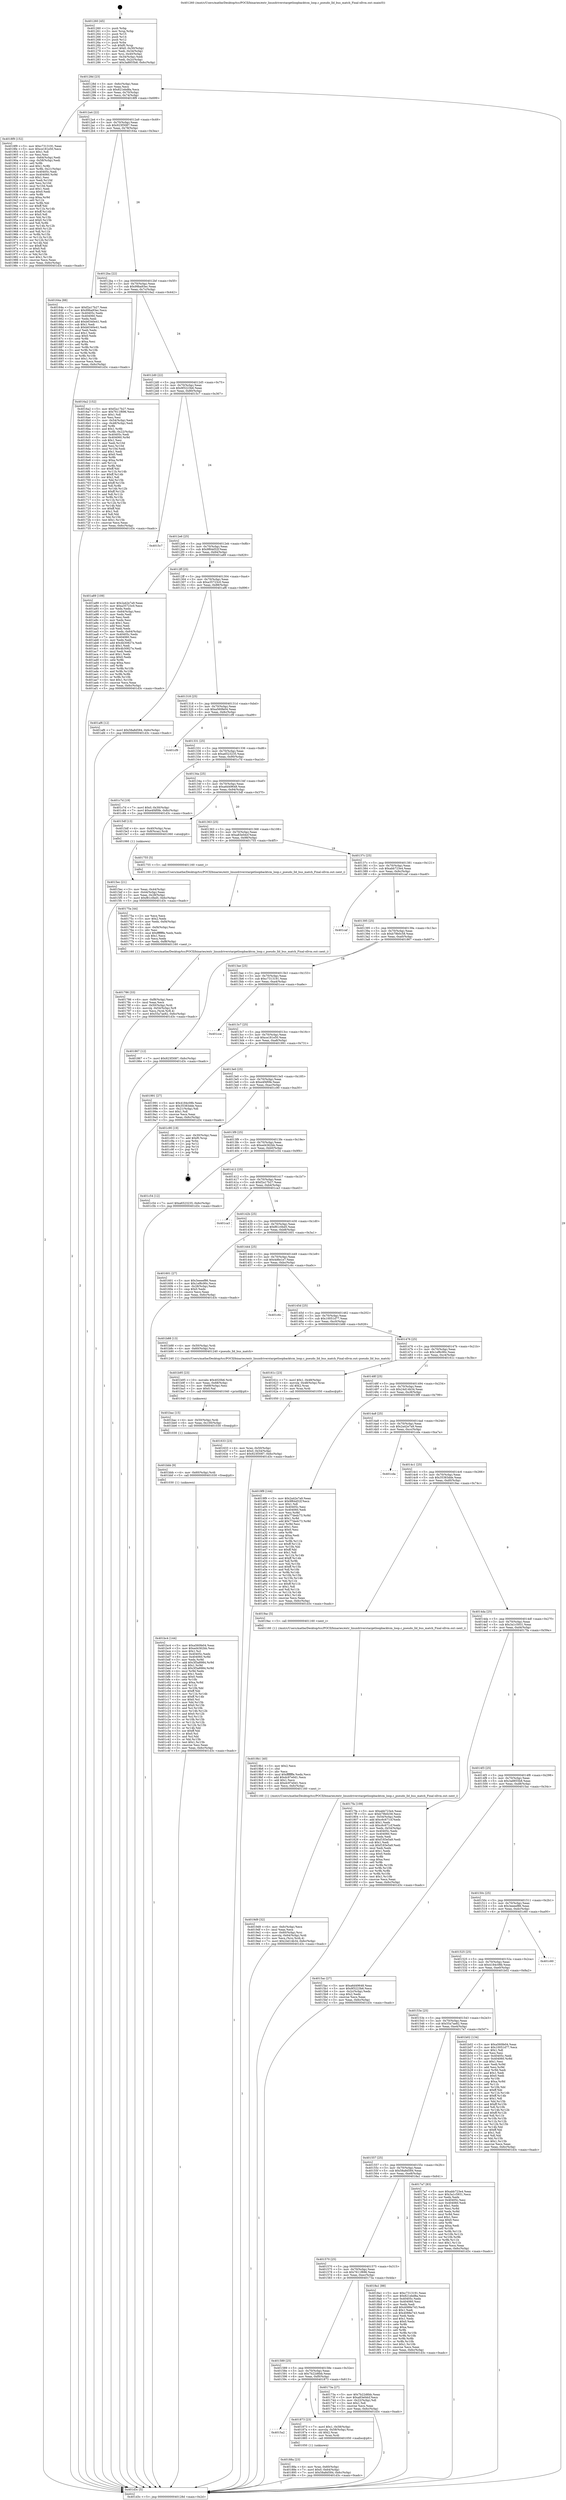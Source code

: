 digraph "0x401260" {
  label = "0x401260 (/mnt/c/Users/mathe/Desktop/tcc/POCII/binaries/extr_linuxdriverstargetloopbacktcm_loop.c_pseudo_lld_bus_match_Final-ollvm.out::main(0))"
  labelloc = "t"
  node[shape=record]

  Entry [label="",width=0.3,height=0.3,shape=circle,fillcolor=black,style=filled]
  "0x40128d" [label="{
     0x40128d [23]\l
     | [instrs]\l
     &nbsp;&nbsp;0x40128d \<+3\>: mov -0x6c(%rbp),%eax\l
     &nbsp;&nbsp;0x401290 \<+2\>: mov %eax,%ecx\l
     &nbsp;&nbsp;0x401292 \<+6\>: sub $0x821ebd8a,%ecx\l
     &nbsp;&nbsp;0x401298 \<+3\>: mov %eax,-0x70(%rbp)\l
     &nbsp;&nbsp;0x40129b \<+3\>: mov %ecx,-0x74(%rbp)\l
     &nbsp;&nbsp;0x40129e \<+6\>: je 00000000004018f9 \<main+0x699\>\l
  }"]
  "0x4018f9" [label="{
     0x4018f9 [152]\l
     | [instrs]\l
     &nbsp;&nbsp;0x4018f9 \<+5\>: mov $0xc7313191,%eax\l
     &nbsp;&nbsp;0x4018fe \<+5\>: mov $0xce181e50,%ecx\l
     &nbsp;&nbsp;0x401903 \<+2\>: mov $0x1,%dl\l
     &nbsp;&nbsp;0x401905 \<+2\>: xor %esi,%esi\l
     &nbsp;&nbsp;0x401907 \<+3\>: mov -0x64(%rbp),%edi\l
     &nbsp;&nbsp;0x40190a \<+3\>: cmp -0x58(%rbp),%edi\l
     &nbsp;&nbsp;0x40190d \<+4\>: setl %r8b\l
     &nbsp;&nbsp;0x401911 \<+4\>: and $0x1,%r8b\l
     &nbsp;&nbsp;0x401915 \<+4\>: mov %r8b,-0x21(%rbp)\l
     &nbsp;&nbsp;0x401919 \<+7\>: mov 0x40405c,%edi\l
     &nbsp;&nbsp;0x401920 \<+8\>: mov 0x404060,%r9d\l
     &nbsp;&nbsp;0x401928 \<+3\>: sub $0x1,%esi\l
     &nbsp;&nbsp;0x40192b \<+3\>: mov %edi,%r10d\l
     &nbsp;&nbsp;0x40192e \<+3\>: add %esi,%r10d\l
     &nbsp;&nbsp;0x401931 \<+4\>: imul %r10d,%edi\l
     &nbsp;&nbsp;0x401935 \<+3\>: and $0x1,%edi\l
     &nbsp;&nbsp;0x401938 \<+3\>: cmp $0x0,%edi\l
     &nbsp;&nbsp;0x40193b \<+4\>: sete %r8b\l
     &nbsp;&nbsp;0x40193f \<+4\>: cmp $0xa,%r9d\l
     &nbsp;&nbsp;0x401943 \<+4\>: setl %r11b\l
     &nbsp;&nbsp;0x401947 \<+3\>: mov %r8b,%bl\l
     &nbsp;&nbsp;0x40194a \<+3\>: xor $0xff,%bl\l
     &nbsp;&nbsp;0x40194d \<+3\>: mov %r11b,%r14b\l
     &nbsp;&nbsp;0x401950 \<+4\>: xor $0xff,%r14b\l
     &nbsp;&nbsp;0x401954 \<+3\>: xor $0x0,%dl\l
     &nbsp;&nbsp;0x401957 \<+3\>: mov %bl,%r15b\l
     &nbsp;&nbsp;0x40195a \<+4\>: and $0x0,%r15b\l
     &nbsp;&nbsp;0x40195e \<+3\>: and %dl,%r8b\l
     &nbsp;&nbsp;0x401961 \<+3\>: mov %r14b,%r12b\l
     &nbsp;&nbsp;0x401964 \<+4\>: and $0x0,%r12b\l
     &nbsp;&nbsp;0x401968 \<+3\>: and %dl,%r11b\l
     &nbsp;&nbsp;0x40196b \<+3\>: or %r8b,%r15b\l
     &nbsp;&nbsp;0x40196e \<+3\>: or %r11b,%r12b\l
     &nbsp;&nbsp;0x401971 \<+3\>: xor %r12b,%r15b\l
     &nbsp;&nbsp;0x401974 \<+3\>: or %r14b,%bl\l
     &nbsp;&nbsp;0x401977 \<+3\>: xor $0xff,%bl\l
     &nbsp;&nbsp;0x40197a \<+3\>: or $0x0,%dl\l
     &nbsp;&nbsp;0x40197d \<+2\>: and %dl,%bl\l
     &nbsp;&nbsp;0x40197f \<+3\>: or %bl,%r15b\l
     &nbsp;&nbsp;0x401982 \<+4\>: test $0x1,%r15b\l
     &nbsp;&nbsp;0x401986 \<+3\>: cmovne %ecx,%eax\l
     &nbsp;&nbsp;0x401989 \<+3\>: mov %eax,-0x6c(%rbp)\l
     &nbsp;&nbsp;0x40198c \<+5\>: jmp 0000000000401d3c \<main+0xadc\>\l
  }"]
  "0x4012a4" [label="{
     0x4012a4 [22]\l
     | [instrs]\l
     &nbsp;&nbsp;0x4012a4 \<+5\>: jmp 00000000004012a9 \<main+0x49\>\l
     &nbsp;&nbsp;0x4012a9 \<+3\>: mov -0x70(%rbp),%eax\l
     &nbsp;&nbsp;0x4012ac \<+5\>: sub $0x923f3087,%eax\l
     &nbsp;&nbsp;0x4012b1 \<+3\>: mov %eax,-0x78(%rbp)\l
     &nbsp;&nbsp;0x4012b4 \<+6\>: je 000000000040164a \<main+0x3ea\>\l
  }"]
  Exit [label="",width=0.3,height=0.3,shape=circle,fillcolor=black,style=filled,peripheries=2]
  "0x40164a" [label="{
     0x40164a [88]\l
     | [instrs]\l
     &nbsp;&nbsp;0x40164a \<+5\>: mov $0xf2a17b27,%eax\l
     &nbsp;&nbsp;0x40164f \<+5\>: mov $0x99ba93ec,%ecx\l
     &nbsp;&nbsp;0x401654 \<+7\>: mov 0x40405c,%edx\l
     &nbsp;&nbsp;0x40165b \<+7\>: mov 0x404060,%esi\l
     &nbsp;&nbsp;0x401662 \<+2\>: mov %edx,%edi\l
     &nbsp;&nbsp;0x401664 \<+6\>: add $0xb6340e41,%edi\l
     &nbsp;&nbsp;0x40166a \<+3\>: sub $0x1,%edi\l
     &nbsp;&nbsp;0x40166d \<+6\>: sub $0xb6340e41,%edi\l
     &nbsp;&nbsp;0x401673 \<+3\>: imul %edi,%edx\l
     &nbsp;&nbsp;0x401676 \<+3\>: and $0x1,%edx\l
     &nbsp;&nbsp;0x401679 \<+3\>: cmp $0x0,%edx\l
     &nbsp;&nbsp;0x40167c \<+4\>: sete %r8b\l
     &nbsp;&nbsp;0x401680 \<+3\>: cmp $0xa,%esi\l
     &nbsp;&nbsp;0x401683 \<+4\>: setl %r9b\l
     &nbsp;&nbsp;0x401687 \<+3\>: mov %r8b,%r10b\l
     &nbsp;&nbsp;0x40168a \<+3\>: and %r9b,%r10b\l
     &nbsp;&nbsp;0x40168d \<+3\>: xor %r9b,%r8b\l
     &nbsp;&nbsp;0x401690 \<+3\>: or %r8b,%r10b\l
     &nbsp;&nbsp;0x401693 \<+4\>: test $0x1,%r10b\l
     &nbsp;&nbsp;0x401697 \<+3\>: cmovne %ecx,%eax\l
     &nbsp;&nbsp;0x40169a \<+3\>: mov %eax,-0x6c(%rbp)\l
     &nbsp;&nbsp;0x40169d \<+5\>: jmp 0000000000401d3c \<main+0xadc\>\l
  }"]
  "0x4012ba" [label="{
     0x4012ba [22]\l
     | [instrs]\l
     &nbsp;&nbsp;0x4012ba \<+5\>: jmp 00000000004012bf \<main+0x5f\>\l
     &nbsp;&nbsp;0x4012bf \<+3\>: mov -0x70(%rbp),%eax\l
     &nbsp;&nbsp;0x4012c2 \<+5\>: sub $0x99ba93ec,%eax\l
     &nbsp;&nbsp;0x4012c7 \<+3\>: mov %eax,-0x7c(%rbp)\l
     &nbsp;&nbsp;0x4012ca \<+6\>: je 00000000004016a2 \<main+0x442\>\l
  }"]
  "0x401bc4" [label="{
     0x401bc4 [144]\l
     | [instrs]\l
     &nbsp;&nbsp;0x401bc4 \<+5\>: mov $0xa560fe04,%eax\l
     &nbsp;&nbsp;0x401bc9 \<+5\>: mov $0xed4362bb,%esi\l
     &nbsp;&nbsp;0x401bce \<+2\>: mov $0x1,%cl\l
     &nbsp;&nbsp;0x401bd0 \<+7\>: mov 0x40405c,%edx\l
     &nbsp;&nbsp;0x401bd7 \<+8\>: mov 0x404060,%r8d\l
     &nbsp;&nbsp;0x401bdf \<+3\>: mov %edx,%r9d\l
     &nbsp;&nbsp;0x401be2 \<+7\>: add $0x3f3a8984,%r9d\l
     &nbsp;&nbsp;0x401be9 \<+4\>: sub $0x1,%r9d\l
     &nbsp;&nbsp;0x401bed \<+7\>: sub $0x3f3a8984,%r9d\l
     &nbsp;&nbsp;0x401bf4 \<+4\>: imul %r9d,%edx\l
     &nbsp;&nbsp;0x401bf8 \<+3\>: and $0x1,%edx\l
     &nbsp;&nbsp;0x401bfb \<+3\>: cmp $0x0,%edx\l
     &nbsp;&nbsp;0x401bfe \<+4\>: sete %r10b\l
     &nbsp;&nbsp;0x401c02 \<+4\>: cmp $0xa,%r8d\l
     &nbsp;&nbsp;0x401c06 \<+4\>: setl %r11b\l
     &nbsp;&nbsp;0x401c0a \<+3\>: mov %r10b,%bl\l
     &nbsp;&nbsp;0x401c0d \<+3\>: xor $0xff,%bl\l
     &nbsp;&nbsp;0x401c10 \<+3\>: mov %r11b,%r14b\l
     &nbsp;&nbsp;0x401c13 \<+4\>: xor $0xff,%r14b\l
     &nbsp;&nbsp;0x401c17 \<+3\>: xor $0x0,%cl\l
     &nbsp;&nbsp;0x401c1a \<+3\>: mov %bl,%r15b\l
     &nbsp;&nbsp;0x401c1d \<+4\>: and $0x0,%r15b\l
     &nbsp;&nbsp;0x401c21 \<+3\>: and %cl,%r10b\l
     &nbsp;&nbsp;0x401c24 \<+3\>: mov %r14b,%r12b\l
     &nbsp;&nbsp;0x401c27 \<+4\>: and $0x0,%r12b\l
     &nbsp;&nbsp;0x401c2b \<+3\>: and %cl,%r11b\l
     &nbsp;&nbsp;0x401c2e \<+3\>: or %r10b,%r15b\l
     &nbsp;&nbsp;0x401c31 \<+3\>: or %r11b,%r12b\l
     &nbsp;&nbsp;0x401c34 \<+3\>: xor %r12b,%r15b\l
     &nbsp;&nbsp;0x401c37 \<+3\>: or %r14b,%bl\l
     &nbsp;&nbsp;0x401c3a \<+3\>: xor $0xff,%bl\l
     &nbsp;&nbsp;0x401c3d \<+3\>: or $0x0,%cl\l
     &nbsp;&nbsp;0x401c40 \<+2\>: and %cl,%bl\l
     &nbsp;&nbsp;0x401c42 \<+3\>: or %bl,%r15b\l
     &nbsp;&nbsp;0x401c45 \<+4\>: test $0x1,%r15b\l
     &nbsp;&nbsp;0x401c49 \<+3\>: cmovne %esi,%eax\l
     &nbsp;&nbsp;0x401c4c \<+3\>: mov %eax,-0x6c(%rbp)\l
     &nbsp;&nbsp;0x401c4f \<+5\>: jmp 0000000000401d3c \<main+0xadc\>\l
  }"]
  "0x4016a2" [label="{
     0x4016a2 [152]\l
     | [instrs]\l
     &nbsp;&nbsp;0x4016a2 \<+5\>: mov $0xf2a17b27,%eax\l
     &nbsp;&nbsp;0x4016a7 \<+5\>: mov $0x7611f696,%ecx\l
     &nbsp;&nbsp;0x4016ac \<+2\>: mov $0x1,%dl\l
     &nbsp;&nbsp;0x4016ae \<+2\>: xor %esi,%esi\l
     &nbsp;&nbsp;0x4016b0 \<+3\>: mov -0x54(%rbp),%edi\l
     &nbsp;&nbsp;0x4016b3 \<+3\>: cmp -0x48(%rbp),%edi\l
     &nbsp;&nbsp;0x4016b6 \<+4\>: setl %r8b\l
     &nbsp;&nbsp;0x4016ba \<+4\>: and $0x1,%r8b\l
     &nbsp;&nbsp;0x4016be \<+4\>: mov %r8b,-0x22(%rbp)\l
     &nbsp;&nbsp;0x4016c2 \<+7\>: mov 0x40405c,%edi\l
     &nbsp;&nbsp;0x4016c9 \<+8\>: mov 0x404060,%r9d\l
     &nbsp;&nbsp;0x4016d1 \<+3\>: sub $0x1,%esi\l
     &nbsp;&nbsp;0x4016d4 \<+3\>: mov %edi,%r10d\l
     &nbsp;&nbsp;0x4016d7 \<+3\>: add %esi,%r10d\l
     &nbsp;&nbsp;0x4016da \<+4\>: imul %r10d,%edi\l
     &nbsp;&nbsp;0x4016de \<+3\>: and $0x1,%edi\l
     &nbsp;&nbsp;0x4016e1 \<+3\>: cmp $0x0,%edi\l
     &nbsp;&nbsp;0x4016e4 \<+4\>: sete %r8b\l
     &nbsp;&nbsp;0x4016e8 \<+4\>: cmp $0xa,%r9d\l
     &nbsp;&nbsp;0x4016ec \<+4\>: setl %r11b\l
     &nbsp;&nbsp;0x4016f0 \<+3\>: mov %r8b,%bl\l
     &nbsp;&nbsp;0x4016f3 \<+3\>: xor $0xff,%bl\l
     &nbsp;&nbsp;0x4016f6 \<+3\>: mov %r11b,%r14b\l
     &nbsp;&nbsp;0x4016f9 \<+4\>: xor $0xff,%r14b\l
     &nbsp;&nbsp;0x4016fd \<+3\>: xor $0x1,%dl\l
     &nbsp;&nbsp;0x401700 \<+3\>: mov %bl,%r15b\l
     &nbsp;&nbsp;0x401703 \<+4\>: and $0xff,%r15b\l
     &nbsp;&nbsp;0x401707 \<+3\>: and %dl,%r8b\l
     &nbsp;&nbsp;0x40170a \<+3\>: mov %r14b,%r12b\l
     &nbsp;&nbsp;0x40170d \<+4\>: and $0xff,%r12b\l
     &nbsp;&nbsp;0x401711 \<+3\>: and %dl,%r11b\l
     &nbsp;&nbsp;0x401714 \<+3\>: or %r8b,%r15b\l
     &nbsp;&nbsp;0x401717 \<+3\>: or %r11b,%r12b\l
     &nbsp;&nbsp;0x40171a \<+3\>: xor %r12b,%r15b\l
     &nbsp;&nbsp;0x40171d \<+3\>: or %r14b,%bl\l
     &nbsp;&nbsp;0x401720 \<+3\>: xor $0xff,%bl\l
     &nbsp;&nbsp;0x401723 \<+3\>: or $0x1,%dl\l
     &nbsp;&nbsp;0x401726 \<+2\>: and %dl,%bl\l
     &nbsp;&nbsp;0x401728 \<+3\>: or %bl,%r15b\l
     &nbsp;&nbsp;0x40172b \<+4\>: test $0x1,%r15b\l
     &nbsp;&nbsp;0x40172f \<+3\>: cmovne %ecx,%eax\l
     &nbsp;&nbsp;0x401732 \<+3\>: mov %eax,-0x6c(%rbp)\l
     &nbsp;&nbsp;0x401735 \<+5\>: jmp 0000000000401d3c \<main+0xadc\>\l
  }"]
  "0x4012d0" [label="{
     0x4012d0 [22]\l
     | [instrs]\l
     &nbsp;&nbsp;0x4012d0 \<+5\>: jmp 00000000004012d5 \<main+0x75\>\l
     &nbsp;&nbsp;0x4012d5 \<+3\>: mov -0x70(%rbp),%eax\l
     &nbsp;&nbsp;0x4012d8 \<+5\>: sub $0x9f3223b6,%eax\l
     &nbsp;&nbsp;0x4012dd \<+3\>: mov %eax,-0x80(%rbp)\l
     &nbsp;&nbsp;0x4012e0 \<+6\>: je 00000000004015c7 \<main+0x367\>\l
  }"]
  "0x401bbb" [label="{
     0x401bbb [9]\l
     | [instrs]\l
     &nbsp;&nbsp;0x401bbb \<+4\>: mov -0x60(%rbp),%rdi\l
     &nbsp;&nbsp;0x401bbf \<+5\>: call 0000000000401030 \<free@plt\>\l
     | [calls]\l
     &nbsp;&nbsp;0x401030 \{1\} (unknown)\l
  }"]
  "0x4015c7" [label="{
     0x4015c7\l
  }", style=dashed]
  "0x4012e6" [label="{
     0x4012e6 [25]\l
     | [instrs]\l
     &nbsp;&nbsp;0x4012e6 \<+5\>: jmp 00000000004012eb \<main+0x8b\>\l
     &nbsp;&nbsp;0x4012eb \<+3\>: mov -0x70(%rbp),%eax\l
     &nbsp;&nbsp;0x4012ee \<+5\>: sub $0x9f64d52f,%eax\l
     &nbsp;&nbsp;0x4012f3 \<+6\>: mov %eax,-0x84(%rbp)\l
     &nbsp;&nbsp;0x4012f9 \<+6\>: je 0000000000401a89 \<main+0x829\>\l
  }"]
  "0x401bac" [label="{
     0x401bac [15]\l
     | [instrs]\l
     &nbsp;&nbsp;0x401bac \<+4\>: mov -0x50(%rbp),%rdi\l
     &nbsp;&nbsp;0x401bb0 \<+6\>: mov %eax,-0x100(%rbp)\l
     &nbsp;&nbsp;0x401bb6 \<+5\>: call 0000000000401030 \<free@plt\>\l
     | [calls]\l
     &nbsp;&nbsp;0x401030 \{1\} (unknown)\l
  }"]
  "0x401a89" [label="{
     0x401a89 [109]\l
     | [instrs]\l
     &nbsp;&nbsp;0x401a89 \<+5\>: mov $0x2a42e7a9,%eax\l
     &nbsp;&nbsp;0x401a8e \<+5\>: mov $0xa35723c0,%ecx\l
     &nbsp;&nbsp;0x401a93 \<+2\>: xor %edx,%edx\l
     &nbsp;&nbsp;0x401a95 \<+3\>: mov -0x64(%rbp),%esi\l
     &nbsp;&nbsp;0x401a98 \<+2\>: mov %edx,%edi\l
     &nbsp;&nbsp;0x401a9a \<+2\>: sub %esi,%edi\l
     &nbsp;&nbsp;0x401a9c \<+2\>: mov %edx,%esi\l
     &nbsp;&nbsp;0x401a9e \<+3\>: sub $0x1,%esi\l
     &nbsp;&nbsp;0x401aa1 \<+2\>: add %esi,%edi\l
     &nbsp;&nbsp;0x401aa3 \<+2\>: sub %edi,%edx\l
     &nbsp;&nbsp;0x401aa5 \<+3\>: mov %edx,-0x64(%rbp)\l
     &nbsp;&nbsp;0x401aa8 \<+7\>: mov 0x40405c,%edx\l
     &nbsp;&nbsp;0x401aaf \<+7\>: mov 0x404060,%esi\l
     &nbsp;&nbsp;0x401ab6 \<+2\>: mov %edx,%edi\l
     &nbsp;&nbsp;0x401ab8 \<+6\>: add $0x4b30827e,%edi\l
     &nbsp;&nbsp;0x401abe \<+3\>: sub $0x1,%edi\l
     &nbsp;&nbsp;0x401ac1 \<+6\>: sub $0x4b30827e,%edi\l
     &nbsp;&nbsp;0x401ac7 \<+3\>: imul %edi,%edx\l
     &nbsp;&nbsp;0x401aca \<+3\>: and $0x1,%edx\l
     &nbsp;&nbsp;0x401acd \<+3\>: cmp $0x0,%edx\l
     &nbsp;&nbsp;0x401ad0 \<+4\>: sete %r8b\l
     &nbsp;&nbsp;0x401ad4 \<+3\>: cmp $0xa,%esi\l
     &nbsp;&nbsp;0x401ad7 \<+4\>: setl %r9b\l
     &nbsp;&nbsp;0x401adb \<+3\>: mov %r8b,%r10b\l
     &nbsp;&nbsp;0x401ade \<+3\>: and %r9b,%r10b\l
     &nbsp;&nbsp;0x401ae1 \<+3\>: xor %r9b,%r8b\l
     &nbsp;&nbsp;0x401ae4 \<+3\>: or %r8b,%r10b\l
     &nbsp;&nbsp;0x401ae7 \<+4\>: test $0x1,%r10b\l
     &nbsp;&nbsp;0x401aeb \<+3\>: cmovne %ecx,%eax\l
     &nbsp;&nbsp;0x401aee \<+3\>: mov %eax,-0x6c(%rbp)\l
     &nbsp;&nbsp;0x401af1 \<+5\>: jmp 0000000000401d3c \<main+0xadc\>\l
  }"]
  "0x4012ff" [label="{
     0x4012ff [25]\l
     | [instrs]\l
     &nbsp;&nbsp;0x4012ff \<+5\>: jmp 0000000000401304 \<main+0xa4\>\l
     &nbsp;&nbsp;0x401304 \<+3\>: mov -0x70(%rbp),%eax\l
     &nbsp;&nbsp;0x401307 \<+5\>: sub $0xa35723c0,%eax\l
     &nbsp;&nbsp;0x40130c \<+6\>: mov %eax,-0x88(%rbp)\l
     &nbsp;&nbsp;0x401312 \<+6\>: je 0000000000401af6 \<main+0x896\>\l
  }"]
  "0x401b95" [label="{
     0x401b95 [23]\l
     | [instrs]\l
     &nbsp;&nbsp;0x401b95 \<+10\>: movabs $0x4020b6,%rdi\l
     &nbsp;&nbsp;0x401b9f \<+3\>: mov %eax,-0x68(%rbp)\l
     &nbsp;&nbsp;0x401ba2 \<+3\>: mov -0x68(%rbp),%esi\l
     &nbsp;&nbsp;0x401ba5 \<+2\>: mov $0x0,%al\l
     &nbsp;&nbsp;0x401ba7 \<+5\>: call 0000000000401040 \<printf@plt\>\l
     | [calls]\l
     &nbsp;&nbsp;0x401040 \{1\} (unknown)\l
  }"]
  "0x401af6" [label="{
     0x401af6 [12]\l
     | [instrs]\l
     &nbsp;&nbsp;0x401af6 \<+7\>: movl $0x58a8d584,-0x6c(%rbp)\l
     &nbsp;&nbsp;0x401afd \<+5\>: jmp 0000000000401d3c \<main+0xadc\>\l
  }"]
  "0x401318" [label="{
     0x401318 [25]\l
     | [instrs]\l
     &nbsp;&nbsp;0x401318 \<+5\>: jmp 000000000040131d \<main+0xbd\>\l
     &nbsp;&nbsp;0x40131d \<+3\>: mov -0x70(%rbp),%eax\l
     &nbsp;&nbsp;0x401320 \<+5\>: sub $0xa560fe04,%eax\l
     &nbsp;&nbsp;0x401325 \<+6\>: mov %eax,-0x8c(%rbp)\l
     &nbsp;&nbsp;0x40132b \<+6\>: je 0000000000401cf9 \<main+0xa99\>\l
  }"]
  "0x4019d9" [label="{
     0x4019d9 [32]\l
     | [instrs]\l
     &nbsp;&nbsp;0x4019d9 \<+6\>: mov -0xfc(%rbp),%ecx\l
     &nbsp;&nbsp;0x4019df \<+3\>: imul %eax,%ecx\l
     &nbsp;&nbsp;0x4019e2 \<+4\>: mov -0x60(%rbp),%rsi\l
     &nbsp;&nbsp;0x4019e6 \<+4\>: movslq -0x64(%rbp),%rdi\l
     &nbsp;&nbsp;0x4019ea \<+3\>: mov %ecx,(%rsi,%rdi,4)\l
     &nbsp;&nbsp;0x4019ed \<+7\>: movl $0x24d14b34,-0x6c(%rbp)\l
     &nbsp;&nbsp;0x4019f4 \<+5\>: jmp 0000000000401d3c \<main+0xadc\>\l
  }"]
  "0x401cf9" [label="{
     0x401cf9\l
  }", style=dashed]
  "0x401331" [label="{
     0x401331 [25]\l
     | [instrs]\l
     &nbsp;&nbsp;0x401331 \<+5\>: jmp 0000000000401336 \<main+0xd6\>\l
     &nbsp;&nbsp;0x401336 \<+3\>: mov -0x70(%rbp),%eax\l
     &nbsp;&nbsp;0x401339 \<+5\>: sub $0xa6523235,%eax\l
     &nbsp;&nbsp;0x40133e \<+6\>: mov %eax,-0x90(%rbp)\l
     &nbsp;&nbsp;0x401344 \<+6\>: je 0000000000401c7d \<main+0xa1d\>\l
  }"]
  "0x4019b1" [label="{
     0x4019b1 [40]\l
     | [instrs]\l
     &nbsp;&nbsp;0x4019b1 \<+5\>: mov $0x2,%ecx\l
     &nbsp;&nbsp;0x4019b6 \<+1\>: cltd\l
     &nbsp;&nbsp;0x4019b7 \<+2\>: idiv %ecx\l
     &nbsp;&nbsp;0x4019b9 \<+6\>: imul $0xfffffffe,%edx,%ecx\l
     &nbsp;&nbsp;0x4019bf \<+6\>: add $0xdc97e0d1,%ecx\l
     &nbsp;&nbsp;0x4019c5 \<+3\>: add $0x1,%ecx\l
     &nbsp;&nbsp;0x4019c8 \<+6\>: sub $0xdc97e0d1,%ecx\l
     &nbsp;&nbsp;0x4019ce \<+6\>: mov %ecx,-0xfc(%rbp)\l
     &nbsp;&nbsp;0x4019d4 \<+5\>: call 0000000000401160 \<next_i\>\l
     | [calls]\l
     &nbsp;&nbsp;0x401160 \{1\} (/mnt/c/Users/mathe/Desktop/tcc/POCII/binaries/extr_linuxdriverstargetloopbacktcm_loop.c_pseudo_lld_bus_match_Final-ollvm.out::next_i)\l
  }"]
  "0x401c7d" [label="{
     0x401c7d [19]\l
     | [instrs]\l
     &nbsp;&nbsp;0x401c7d \<+7\>: movl $0x0,-0x30(%rbp)\l
     &nbsp;&nbsp;0x401c84 \<+7\>: movl $0xe4f4f0fe,-0x6c(%rbp)\l
     &nbsp;&nbsp;0x401c8b \<+5\>: jmp 0000000000401d3c \<main+0xadc\>\l
  }"]
  "0x40134a" [label="{
     0x40134a [25]\l
     | [instrs]\l
     &nbsp;&nbsp;0x40134a \<+5\>: jmp 000000000040134f \<main+0xef\>\l
     &nbsp;&nbsp;0x40134f \<+3\>: mov -0x70(%rbp),%eax\l
     &nbsp;&nbsp;0x401352 \<+5\>: sub $0xa6d49648,%eax\l
     &nbsp;&nbsp;0x401357 \<+6\>: mov %eax,-0x94(%rbp)\l
     &nbsp;&nbsp;0x40135d \<+6\>: je 00000000004015df \<main+0x37f\>\l
  }"]
  "0x40188a" [label="{
     0x40188a [23]\l
     | [instrs]\l
     &nbsp;&nbsp;0x40188a \<+4\>: mov %rax,-0x60(%rbp)\l
     &nbsp;&nbsp;0x40188e \<+7\>: movl $0x0,-0x64(%rbp)\l
     &nbsp;&nbsp;0x401895 \<+7\>: movl $0x58a8d584,-0x6c(%rbp)\l
     &nbsp;&nbsp;0x40189c \<+5\>: jmp 0000000000401d3c \<main+0xadc\>\l
  }"]
  "0x4015df" [label="{
     0x4015df [13]\l
     | [instrs]\l
     &nbsp;&nbsp;0x4015df \<+4\>: mov -0x40(%rbp),%rax\l
     &nbsp;&nbsp;0x4015e3 \<+4\>: mov 0x8(%rax),%rdi\l
     &nbsp;&nbsp;0x4015e7 \<+5\>: call 0000000000401060 \<atoi@plt\>\l
     | [calls]\l
     &nbsp;&nbsp;0x401060 \{1\} (unknown)\l
  }"]
  "0x401363" [label="{
     0x401363 [25]\l
     | [instrs]\l
     &nbsp;&nbsp;0x401363 \<+5\>: jmp 0000000000401368 \<main+0x108\>\l
     &nbsp;&nbsp;0x401368 \<+3\>: mov -0x70(%rbp),%eax\l
     &nbsp;&nbsp;0x40136b \<+5\>: sub $0xa83e0dcf,%eax\l
     &nbsp;&nbsp;0x401370 \<+6\>: mov %eax,-0x98(%rbp)\l
     &nbsp;&nbsp;0x401376 \<+6\>: je 0000000000401755 \<main+0x4f5\>\l
  }"]
  "0x4015a2" [label="{
     0x4015a2\l
  }", style=dashed]
  "0x401755" [label="{
     0x401755 [5]\l
     | [instrs]\l
     &nbsp;&nbsp;0x401755 \<+5\>: call 0000000000401160 \<next_i\>\l
     | [calls]\l
     &nbsp;&nbsp;0x401160 \{1\} (/mnt/c/Users/mathe/Desktop/tcc/POCII/binaries/extr_linuxdriverstargetloopbacktcm_loop.c_pseudo_lld_bus_match_Final-ollvm.out::next_i)\l
  }"]
  "0x40137c" [label="{
     0x40137c [25]\l
     | [instrs]\l
     &nbsp;&nbsp;0x40137c \<+5\>: jmp 0000000000401381 \<main+0x121\>\l
     &nbsp;&nbsp;0x401381 \<+3\>: mov -0x70(%rbp),%eax\l
     &nbsp;&nbsp;0x401384 \<+5\>: sub $0xabb723e4,%eax\l
     &nbsp;&nbsp;0x401389 \<+6\>: mov %eax,-0x9c(%rbp)\l
     &nbsp;&nbsp;0x40138f \<+6\>: je 0000000000401caf \<main+0xa4f\>\l
  }"]
  "0x401873" [label="{
     0x401873 [23]\l
     | [instrs]\l
     &nbsp;&nbsp;0x401873 \<+7\>: movl $0x1,-0x58(%rbp)\l
     &nbsp;&nbsp;0x40187a \<+4\>: movslq -0x58(%rbp),%rax\l
     &nbsp;&nbsp;0x40187e \<+4\>: shl $0x2,%rax\l
     &nbsp;&nbsp;0x401882 \<+3\>: mov %rax,%rdi\l
     &nbsp;&nbsp;0x401885 \<+5\>: call 0000000000401050 \<malloc@plt\>\l
     | [calls]\l
     &nbsp;&nbsp;0x401050 \{1\} (unknown)\l
  }"]
  "0x401caf" [label="{
     0x401caf\l
  }", style=dashed]
  "0x401395" [label="{
     0x401395 [25]\l
     | [instrs]\l
     &nbsp;&nbsp;0x401395 \<+5\>: jmp 000000000040139a \<main+0x13a\>\l
     &nbsp;&nbsp;0x40139a \<+3\>: mov -0x70(%rbp),%eax\l
     &nbsp;&nbsp;0x40139d \<+5\>: sub $0xb79b0c58,%eax\l
     &nbsp;&nbsp;0x4013a2 \<+6\>: mov %eax,-0xa0(%rbp)\l
     &nbsp;&nbsp;0x4013a8 \<+6\>: je 0000000000401867 \<main+0x607\>\l
  }"]
  "0x401786" [label="{
     0x401786 [33]\l
     | [instrs]\l
     &nbsp;&nbsp;0x401786 \<+6\>: mov -0xf8(%rbp),%ecx\l
     &nbsp;&nbsp;0x40178c \<+3\>: imul %eax,%ecx\l
     &nbsp;&nbsp;0x40178f \<+4\>: mov -0x50(%rbp),%rdi\l
     &nbsp;&nbsp;0x401793 \<+4\>: movslq -0x54(%rbp),%r8\l
     &nbsp;&nbsp;0x401797 \<+4\>: mov %ecx,(%rdi,%r8,4)\l
     &nbsp;&nbsp;0x40179b \<+7\>: movl $0x55a7ae82,-0x6c(%rbp)\l
     &nbsp;&nbsp;0x4017a2 \<+5\>: jmp 0000000000401d3c \<main+0xadc\>\l
  }"]
  "0x401867" [label="{
     0x401867 [12]\l
     | [instrs]\l
     &nbsp;&nbsp;0x401867 \<+7\>: movl $0x923f3087,-0x6c(%rbp)\l
     &nbsp;&nbsp;0x40186e \<+5\>: jmp 0000000000401d3c \<main+0xadc\>\l
  }"]
  "0x4013ae" [label="{
     0x4013ae [25]\l
     | [instrs]\l
     &nbsp;&nbsp;0x4013ae \<+5\>: jmp 00000000004013b3 \<main+0x153\>\l
     &nbsp;&nbsp;0x4013b3 \<+3\>: mov -0x70(%rbp),%eax\l
     &nbsp;&nbsp;0x4013b6 \<+5\>: sub $0xc7313191,%eax\l
     &nbsp;&nbsp;0x4013bb \<+6\>: mov %eax,-0xa4(%rbp)\l
     &nbsp;&nbsp;0x4013c1 \<+6\>: je 0000000000401cce \<main+0xa6e\>\l
  }"]
  "0x40175a" [label="{
     0x40175a [44]\l
     | [instrs]\l
     &nbsp;&nbsp;0x40175a \<+2\>: xor %ecx,%ecx\l
     &nbsp;&nbsp;0x40175c \<+5\>: mov $0x2,%edx\l
     &nbsp;&nbsp;0x401761 \<+6\>: mov %edx,-0xf4(%rbp)\l
     &nbsp;&nbsp;0x401767 \<+1\>: cltd\l
     &nbsp;&nbsp;0x401768 \<+6\>: mov -0xf4(%rbp),%esi\l
     &nbsp;&nbsp;0x40176e \<+2\>: idiv %esi\l
     &nbsp;&nbsp;0x401770 \<+6\>: imul $0xfffffffe,%edx,%edx\l
     &nbsp;&nbsp;0x401776 \<+3\>: sub $0x1,%ecx\l
     &nbsp;&nbsp;0x401779 \<+2\>: sub %ecx,%edx\l
     &nbsp;&nbsp;0x40177b \<+6\>: mov %edx,-0xf8(%rbp)\l
     &nbsp;&nbsp;0x401781 \<+5\>: call 0000000000401160 \<next_i\>\l
     | [calls]\l
     &nbsp;&nbsp;0x401160 \{1\} (/mnt/c/Users/mathe/Desktop/tcc/POCII/binaries/extr_linuxdriverstargetloopbacktcm_loop.c_pseudo_lld_bus_match_Final-ollvm.out::next_i)\l
  }"]
  "0x401cce" [label="{
     0x401cce\l
  }", style=dashed]
  "0x4013c7" [label="{
     0x4013c7 [25]\l
     | [instrs]\l
     &nbsp;&nbsp;0x4013c7 \<+5\>: jmp 00000000004013cc \<main+0x16c\>\l
     &nbsp;&nbsp;0x4013cc \<+3\>: mov -0x70(%rbp),%eax\l
     &nbsp;&nbsp;0x4013cf \<+5\>: sub $0xce181e50,%eax\l
     &nbsp;&nbsp;0x4013d4 \<+6\>: mov %eax,-0xa8(%rbp)\l
     &nbsp;&nbsp;0x4013da \<+6\>: je 0000000000401991 \<main+0x731\>\l
  }"]
  "0x401589" [label="{
     0x401589 [25]\l
     | [instrs]\l
     &nbsp;&nbsp;0x401589 \<+5\>: jmp 000000000040158e \<main+0x32e\>\l
     &nbsp;&nbsp;0x40158e \<+3\>: mov -0x70(%rbp),%eax\l
     &nbsp;&nbsp;0x401591 \<+5\>: sub $0x7b22d6bb,%eax\l
     &nbsp;&nbsp;0x401596 \<+6\>: mov %eax,-0xf0(%rbp)\l
     &nbsp;&nbsp;0x40159c \<+6\>: je 0000000000401873 \<main+0x613\>\l
  }"]
  "0x401991" [label="{
     0x401991 [27]\l
     | [instrs]\l
     &nbsp;&nbsp;0x401991 \<+5\>: mov $0x4184c08b,%eax\l
     &nbsp;&nbsp;0x401996 \<+5\>: mov $0x35383dde,%ecx\l
     &nbsp;&nbsp;0x40199b \<+3\>: mov -0x21(%rbp),%dl\l
     &nbsp;&nbsp;0x40199e \<+3\>: test $0x1,%dl\l
     &nbsp;&nbsp;0x4019a1 \<+3\>: cmovne %ecx,%eax\l
     &nbsp;&nbsp;0x4019a4 \<+3\>: mov %eax,-0x6c(%rbp)\l
     &nbsp;&nbsp;0x4019a7 \<+5\>: jmp 0000000000401d3c \<main+0xadc\>\l
  }"]
  "0x4013e0" [label="{
     0x4013e0 [25]\l
     | [instrs]\l
     &nbsp;&nbsp;0x4013e0 \<+5\>: jmp 00000000004013e5 \<main+0x185\>\l
     &nbsp;&nbsp;0x4013e5 \<+3\>: mov -0x70(%rbp),%eax\l
     &nbsp;&nbsp;0x4013e8 \<+5\>: sub $0xe4f4f0fe,%eax\l
     &nbsp;&nbsp;0x4013ed \<+6\>: mov %eax,-0xac(%rbp)\l
     &nbsp;&nbsp;0x4013f3 \<+6\>: je 0000000000401c90 \<main+0xa30\>\l
  }"]
  "0x40173a" [label="{
     0x40173a [27]\l
     | [instrs]\l
     &nbsp;&nbsp;0x40173a \<+5\>: mov $0x7b22d6bb,%eax\l
     &nbsp;&nbsp;0x40173f \<+5\>: mov $0xa83e0dcf,%ecx\l
     &nbsp;&nbsp;0x401744 \<+3\>: mov -0x22(%rbp),%dl\l
     &nbsp;&nbsp;0x401747 \<+3\>: test $0x1,%dl\l
     &nbsp;&nbsp;0x40174a \<+3\>: cmovne %ecx,%eax\l
     &nbsp;&nbsp;0x40174d \<+3\>: mov %eax,-0x6c(%rbp)\l
     &nbsp;&nbsp;0x401750 \<+5\>: jmp 0000000000401d3c \<main+0xadc\>\l
  }"]
  "0x401c90" [label="{
     0x401c90 [19]\l
     | [instrs]\l
     &nbsp;&nbsp;0x401c90 \<+3\>: mov -0x30(%rbp),%eax\l
     &nbsp;&nbsp;0x401c93 \<+7\>: add $0xf0,%rsp\l
     &nbsp;&nbsp;0x401c9a \<+1\>: pop %rbx\l
     &nbsp;&nbsp;0x401c9b \<+2\>: pop %r12\l
     &nbsp;&nbsp;0x401c9d \<+2\>: pop %r14\l
     &nbsp;&nbsp;0x401c9f \<+2\>: pop %r15\l
     &nbsp;&nbsp;0x401ca1 \<+1\>: pop %rbp\l
     &nbsp;&nbsp;0x401ca2 \<+1\>: ret\l
  }"]
  "0x4013f9" [label="{
     0x4013f9 [25]\l
     | [instrs]\l
     &nbsp;&nbsp;0x4013f9 \<+5\>: jmp 00000000004013fe \<main+0x19e\>\l
     &nbsp;&nbsp;0x4013fe \<+3\>: mov -0x70(%rbp),%eax\l
     &nbsp;&nbsp;0x401401 \<+5\>: sub $0xed4362bb,%eax\l
     &nbsp;&nbsp;0x401406 \<+6\>: mov %eax,-0xb0(%rbp)\l
     &nbsp;&nbsp;0x40140c \<+6\>: je 0000000000401c54 \<main+0x9f4\>\l
  }"]
  "0x401570" [label="{
     0x401570 [25]\l
     | [instrs]\l
     &nbsp;&nbsp;0x401570 \<+5\>: jmp 0000000000401575 \<main+0x315\>\l
     &nbsp;&nbsp;0x401575 \<+3\>: mov -0x70(%rbp),%eax\l
     &nbsp;&nbsp;0x401578 \<+5\>: sub $0x7611f696,%eax\l
     &nbsp;&nbsp;0x40157d \<+6\>: mov %eax,-0xec(%rbp)\l
     &nbsp;&nbsp;0x401583 \<+6\>: je 000000000040173a \<main+0x4da\>\l
  }"]
  "0x401c54" [label="{
     0x401c54 [12]\l
     | [instrs]\l
     &nbsp;&nbsp;0x401c54 \<+7\>: movl $0xa6523235,-0x6c(%rbp)\l
     &nbsp;&nbsp;0x401c5b \<+5\>: jmp 0000000000401d3c \<main+0xadc\>\l
  }"]
  "0x401412" [label="{
     0x401412 [25]\l
     | [instrs]\l
     &nbsp;&nbsp;0x401412 \<+5\>: jmp 0000000000401417 \<main+0x1b7\>\l
     &nbsp;&nbsp;0x401417 \<+3\>: mov -0x70(%rbp),%eax\l
     &nbsp;&nbsp;0x40141a \<+5\>: sub $0xf2a17b27,%eax\l
     &nbsp;&nbsp;0x40141f \<+6\>: mov %eax,-0xb4(%rbp)\l
     &nbsp;&nbsp;0x401425 \<+6\>: je 0000000000401ca3 \<main+0xa43\>\l
  }"]
  "0x4018a1" [label="{
     0x4018a1 [88]\l
     | [instrs]\l
     &nbsp;&nbsp;0x4018a1 \<+5\>: mov $0xc7313191,%eax\l
     &nbsp;&nbsp;0x4018a6 \<+5\>: mov $0x821ebd8a,%ecx\l
     &nbsp;&nbsp;0x4018ab \<+7\>: mov 0x40405c,%edx\l
     &nbsp;&nbsp;0x4018b2 \<+7\>: mov 0x404060,%esi\l
     &nbsp;&nbsp;0x4018b9 \<+2\>: mov %edx,%edi\l
     &nbsp;&nbsp;0x4018bb \<+6\>: add $0x4088e743,%edi\l
     &nbsp;&nbsp;0x4018c1 \<+3\>: sub $0x1,%edi\l
     &nbsp;&nbsp;0x4018c4 \<+6\>: sub $0x4088e743,%edi\l
     &nbsp;&nbsp;0x4018ca \<+3\>: imul %edi,%edx\l
     &nbsp;&nbsp;0x4018cd \<+3\>: and $0x1,%edx\l
     &nbsp;&nbsp;0x4018d0 \<+3\>: cmp $0x0,%edx\l
     &nbsp;&nbsp;0x4018d3 \<+4\>: sete %r8b\l
     &nbsp;&nbsp;0x4018d7 \<+3\>: cmp $0xa,%esi\l
     &nbsp;&nbsp;0x4018da \<+4\>: setl %r9b\l
     &nbsp;&nbsp;0x4018de \<+3\>: mov %r8b,%r10b\l
     &nbsp;&nbsp;0x4018e1 \<+3\>: and %r9b,%r10b\l
     &nbsp;&nbsp;0x4018e4 \<+3\>: xor %r9b,%r8b\l
     &nbsp;&nbsp;0x4018e7 \<+3\>: or %r8b,%r10b\l
     &nbsp;&nbsp;0x4018ea \<+4\>: test $0x1,%r10b\l
     &nbsp;&nbsp;0x4018ee \<+3\>: cmovne %ecx,%eax\l
     &nbsp;&nbsp;0x4018f1 \<+3\>: mov %eax,-0x6c(%rbp)\l
     &nbsp;&nbsp;0x4018f4 \<+5\>: jmp 0000000000401d3c \<main+0xadc\>\l
  }"]
  "0x401ca3" [label="{
     0x401ca3\l
  }", style=dashed]
  "0x40142b" [label="{
     0x40142b [25]\l
     | [instrs]\l
     &nbsp;&nbsp;0x40142b \<+5\>: jmp 0000000000401430 \<main+0x1d0\>\l
     &nbsp;&nbsp;0x401430 \<+3\>: mov -0x70(%rbp),%eax\l
     &nbsp;&nbsp;0x401433 \<+5\>: sub $0xf81c0bd5,%eax\l
     &nbsp;&nbsp;0x401438 \<+6\>: mov %eax,-0xb8(%rbp)\l
     &nbsp;&nbsp;0x40143e \<+6\>: je 0000000000401601 \<main+0x3a1\>\l
  }"]
  "0x401557" [label="{
     0x401557 [25]\l
     | [instrs]\l
     &nbsp;&nbsp;0x401557 \<+5\>: jmp 000000000040155c \<main+0x2fc\>\l
     &nbsp;&nbsp;0x40155c \<+3\>: mov -0x70(%rbp),%eax\l
     &nbsp;&nbsp;0x40155f \<+5\>: sub $0x58a8d584,%eax\l
     &nbsp;&nbsp;0x401564 \<+6\>: mov %eax,-0xe8(%rbp)\l
     &nbsp;&nbsp;0x40156a \<+6\>: je 00000000004018a1 \<main+0x641\>\l
  }"]
  "0x401601" [label="{
     0x401601 [27]\l
     | [instrs]\l
     &nbsp;&nbsp;0x401601 \<+5\>: mov $0x3eeeef86,%eax\l
     &nbsp;&nbsp;0x401606 \<+5\>: mov $0x1ef6c90c,%ecx\l
     &nbsp;&nbsp;0x40160b \<+3\>: mov -0x28(%rbp),%edx\l
     &nbsp;&nbsp;0x40160e \<+3\>: cmp $0x0,%edx\l
     &nbsp;&nbsp;0x401611 \<+3\>: cmove %ecx,%eax\l
     &nbsp;&nbsp;0x401614 \<+3\>: mov %eax,-0x6c(%rbp)\l
     &nbsp;&nbsp;0x401617 \<+5\>: jmp 0000000000401d3c \<main+0xadc\>\l
  }"]
  "0x401444" [label="{
     0x401444 [25]\l
     | [instrs]\l
     &nbsp;&nbsp;0x401444 \<+5\>: jmp 0000000000401449 \<main+0x1e9\>\l
     &nbsp;&nbsp;0x401449 \<+3\>: mov -0x70(%rbp),%eax\l
     &nbsp;&nbsp;0x40144c \<+5\>: sub $0x4d6e1e7,%eax\l
     &nbsp;&nbsp;0x401451 \<+6\>: mov %eax,-0xbc(%rbp)\l
     &nbsp;&nbsp;0x401457 \<+6\>: je 0000000000401c6c \<main+0xa0c\>\l
  }"]
  "0x4017a7" [label="{
     0x4017a7 [83]\l
     | [instrs]\l
     &nbsp;&nbsp;0x4017a7 \<+5\>: mov $0xabb723e4,%eax\l
     &nbsp;&nbsp;0x4017ac \<+5\>: mov $0x3a1c5931,%ecx\l
     &nbsp;&nbsp;0x4017b1 \<+2\>: xor %edx,%edx\l
     &nbsp;&nbsp;0x4017b3 \<+7\>: mov 0x40405c,%esi\l
     &nbsp;&nbsp;0x4017ba \<+7\>: mov 0x404060,%edi\l
     &nbsp;&nbsp;0x4017c1 \<+3\>: sub $0x1,%edx\l
     &nbsp;&nbsp;0x4017c4 \<+3\>: mov %esi,%r8d\l
     &nbsp;&nbsp;0x4017c7 \<+3\>: add %edx,%r8d\l
     &nbsp;&nbsp;0x4017ca \<+4\>: imul %r8d,%esi\l
     &nbsp;&nbsp;0x4017ce \<+3\>: and $0x1,%esi\l
     &nbsp;&nbsp;0x4017d1 \<+3\>: cmp $0x0,%esi\l
     &nbsp;&nbsp;0x4017d4 \<+4\>: sete %r9b\l
     &nbsp;&nbsp;0x4017d8 \<+3\>: cmp $0xa,%edi\l
     &nbsp;&nbsp;0x4017db \<+4\>: setl %r10b\l
     &nbsp;&nbsp;0x4017df \<+3\>: mov %r9b,%r11b\l
     &nbsp;&nbsp;0x4017e2 \<+3\>: and %r10b,%r11b\l
     &nbsp;&nbsp;0x4017e5 \<+3\>: xor %r10b,%r9b\l
     &nbsp;&nbsp;0x4017e8 \<+3\>: or %r9b,%r11b\l
     &nbsp;&nbsp;0x4017eb \<+4\>: test $0x1,%r11b\l
     &nbsp;&nbsp;0x4017ef \<+3\>: cmovne %ecx,%eax\l
     &nbsp;&nbsp;0x4017f2 \<+3\>: mov %eax,-0x6c(%rbp)\l
     &nbsp;&nbsp;0x4017f5 \<+5\>: jmp 0000000000401d3c \<main+0xadc\>\l
  }"]
  "0x401c6c" [label="{
     0x401c6c\l
  }", style=dashed]
  "0x40145d" [label="{
     0x40145d [25]\l
     | [instrs]\l
     &nbsp;&nbsp;0x40145d \<+5\>: jmp 0000000000401462 \<main+0x202\>\l
     &nbsp;&nbsp;0x401462 \<+3\>: mov -0x70(%rbp),%eax\l
     &nbsp;&nbsp;0x401465 \<+5\>: sub $0x10051d77,%eax\l
     &nbsp;&nbsp;0x40146a \<+6\>: mov %eax,-0xc0(%rbp)\l
     &nbsp;&nbsp;0x401470 \<+6\>: je 0000000000401b88 \<main+0x928\>\l
  }"]
  "0x40153e" [label="{
     0x40153e [25]\l
     | [instrs]\l
     &nbsp;&nbsp;0x40153e \<+5\>: jmp 0000000000401543 \<main+0x2e3\>\l
     &nbsp;&nbsp;0x401543 \<+3\>: mov -0x70(%rbp),%eax\l
     &nbsp;&nbsp;0x401546 \<+5\>: sub $0x55a7ae82,%eax\l
     &nbsp;&nbsp;0x40154b \<+6\>: mov %eax,-0xe4(%rbp)\l
     &nbsp;&nbsp;0x401551 \<+6\>: je 00000000004017a7 \<main+0x547\>\l
  }"]
  "0x401b88" [label="{
     0x401b88 [13]\l
     | [instrs]\l
     &nbsp;&nbsp;0x401b88 \<+4\>: mov -0x50(%rbp),%rdi\l
     &nbsp;&nbsp;0x401b8c \<+4\>: mov -0x60(%rbp),%rsi\l
     &nbsp;&nbsp;0x401b90 \<+5\>: call 0000000000401240 \<pseudo_lld_bus_match\>\l
     | [calls]\l
     &nbsp;&nbsp;0x401240 \{1\} (/mnt/c/Users/mathe/Desktop/tcc/POCII/binaries/extr_linuxdriverstargetloopbacktcm_loop.c_pseudo_lld_bus_match_Final-ollvm.out::pseudo_lld_bus_match)\l
  }"]
  "0x401476" [label="{
     0x401476 [25]\l
     | [instrs]\l
     &nbsp;&nbsp;0x401476 \<+5\>: jmp 000000000040147b \<main+0x21b\>\l
     &nbsp;&nbsp;0x40147b \<+3\>: mov -0x70(%rbp),%eax\l
     &nbsp;&nbsp;0x40147e \<+5\>: sub $0x1ef6c90c,%eax\l
     &nbsp;&nbsp;0x401483 \<+6\>: mov %eax,-0xc4(%rbp)\l
     &nbsp;&nbsp;0x401489 \<+6\>: je 000000000040161c \<main+0x3bc\>\l
  }"]
  "0x401b02" [label="{
     0x401b02 [134]\l
     | [instrs]\l
     &nbsp;&nbsp;0x401b02 \<+5\>: mov $0xa560fe04,%eax\l
     &nbsp;&nbsp;0x401b07 \<+5\>: mov $0x10051d77,%ecx\l
     &nbsp;&nbsp;0x401b0c \<+2\>: mov $0x1,%dl\l
     &nbsp;&nbsp;0x401b0e \<+2\>: xor %esi,%esi\l
     &nbsp;&nbsp;0x401b10 \<+7\>: mov 0x40405c,%edi\l
     &nbsp;&nbsp;0x401b17 \<+8\>: mov 0x404060,%r8d\l
     &nbsp;&nbsp;0x401b1f \<+3\>: sub $0x1,%esi\l
     &nbsp;&nbsp;0x401b22 \<+3\>: mov %edi,%r9d\l
     &nbsp;&nbsp;0x401b25 \<+3\>: add %esi,%r9d\l
     &nbsp;&nbsp;0x401b28 \<+4\>: imul %r9d,%edi\l
     &nbsp;&nbsp;0x401b2c \<+3\>: and $0x1,%edi\l
     &nbsp;&nbsp;0x401b2f \<+3\>: cmp $0x0,%edi\l
     &nbsp;&nbsp;0x401b32 \<+4\>: sete %r10b\l
     &nbsp;&nbsp;0x401b36 \<+4\>: cmp $0xa,%r8d\l
     &nbsp;&nbsp;0x401b3a \<+4\>: setl %r11b\l
     &nbsp;&nbsp;0x401b3e \<+3\>: mov %r10b,%bl\l
     &nbsp;&nbsp;0x401b41 \<+3\>: xor $0xff,%bl\l
     &nbsp;&nbsp;0x401b44 \<+3\>: mov %r11b,%r14b\l
     &nbsp;&nbsp;0x401b47 \<+4\>: xor $0xff,%r14b\l
     &nbsp;&nbsp;0x401b4b \<+3\>: xor $0x1,%dl\l
     &nbsp;&nbsp;0x401b4e \<+3\>: mov %bl,%r15b\l
     &nbsp;&nbsp;0x401b51 \<+4\>: and $0xff,%r15b\l
     &nbsp;&nbsp;0x401b55 \<+3\>: and %dl,%r10b\l
     &nbsp;&nbsp;0x401b58 \<+3\>: mov %r14b,%r12b\l
     &nbsp;&nbsp;0x401b5b \<+4\>: and $0xff,%r12b\l
     &nbsp;&nbsp;0x401b5f \<+3\>: and %dl,%r11b\l
     &nbsp;&nbsp;0x401b62 \<+3\>: or %r10b,%r15b\l
     &nbsp;&nbsp;0x401b65 \<+3\>: or %r11b,%r12b\l
     &nbsp;&nbsp;0x401b68 \<+3\>: xor %r12b,%r15b\l
     &nbsp;&nbsp;0x401b6b \<+3\>: or %r14b,%bl\l
     &nbsp;&nbsp;0x401b6e \<+3\>: xor $0xff,%bl\l
     &nbsp;&nbsp;0x401b71 \<+3\>: or $0x1,%dl\l
     &nbsp;&nbsp;0x401b74 \<+2\>: and %dl,%bl\l
     &nbsp;&nbsp;0x401b76 \<+3\>: or %bl,%r15b\l
     &nbsp;&nbsp;0x401b79 \<+4\>: test $0x1,%r15b\l
     &nbsp;&nbsp;0x401b7d \<+3\>: cmovne %ecx,%eax\l
     &nbsp;&nbsp;0x401b80 \<+3\>: mov %eax,-0x6c(%rbp)\l
     &nbsp;&nbsp;0x401b83 \<+5\>: jmp 0000000000401d3c \<main+0xadc\>\l
  }"]
  "0x40161c" [label="{
     0x40161c [23]\l
     | [instrs]\l
     &nbsp;&nbsp;0x40161c \<+7\>: movl $0x1,-0x48(%rbp)\l
     &nbsp;&nbsp;0x401623 \<+4\>: movslq -0x48(%rbp),%rax\l
     &nbsp;&nbsp;0x401627 \<+4\>: shl $0x2,%rax\l
     &nbsp;&nbsp;0x40162b \<+3\>: mov %rax,%rdi\l
     &nbsp;&nbsp;0x40162e \<+5\>: call 0000000000401050 \<malloc@plt\>\l
     | [calls]\l
     &nbsp;&nbsp;0x401050 \{1\} (unknown)\l
  }"]
  "0x40148f" [label="{
     0x40148f [25]\l
     | [instrs]\l
     &nbsp;&nbsp;0x40148f \<+5\>: jmp 0000000000401494 \<main+0x234\>\l
     &nbsp;&nbsp;0x401494 \<+3\>: mov -0x70(%rbp),%eax\l
     &nbsp;&nbsp;0x401497 \<+5\>: sub $0x24d14b34,%eax\l
     &nbsp;&nbsp;0x40149c \<+6\>: mov %eax,-0xc8(%rbp)\l
     &nbsp;&nbsp;0x4014a2 \<+6\>: je 00000000004019f9 \<main+0x799\>\l
  }"]
  "0x401525" [label="{
     0x401525 [25]\l
     | [instrs]\l
     &nbsp;&nbsp;0x401525 \<+5\>: jmp 000000000040152a \<main+0x2ca\>\l
     &nbsp;&nbsp;0x40152a \<+3\>: mov -0x70(%rbp),%eax\l
     &nbsp;&nbsp;0x40152d \<+5\>: sub $0x4184c08b,%eax\l
     &nbsp;&nbsp;0x401532 \<+6\>: mov %eax,-0xe0(%rbp)\l
     &nbsp;&nbsp;0x401538 \<+6\>: je 0000000000401b02 \<main+0x8a2\>\l
  }"]
  "0x4019f9" [label="{
     0x4019f9 [144]\l
     | [instrs]\l
     &nbsp;&nbsp;0x4019f9 \<+5\>: mov $0x2a42e7a9,%eax\l
     &nbsp;&nbsp;0x4019fe \<+5\>: mov $0x9f64d52f,%ecx\l
     &nbsp;&nbsp;0x401a03 \<+2\>: mov $0x1,%dl\l
     &nbsp;&nbsp;0x401a05 \<+7\>: mov 0x40405c,%esi\l
     &nbsp;&nbsp;0x401a0c \<+7\>: mov 0x404060,%edi\l
     &nbsp;&nbsp;0x401a13 \<+3\>: mov %esi,%r8d\l
     &nbsp;&nbsp;0x401a16 \<+7\>: sub $0x77dedc73,%r8d\l
     &nbsp;&nbsp;0x401a1d \<+4\>: sub $0x1,%r8d\l
     &nbsp;&nbsp;0x401a21 \<+7\>: add $0x77dedc73,%r8d\l
     &nbsp;&nbsp;0x401a28 \<+4\>: imul %r8d,%esi\l
     &nbsp;&nbsp;0x401a2c \<+3\>: and $0x1,%esi\l
     &nbsp;&nbsp;0x401a2f \<+3\>: cmp $0x0,%esi\l
     &nbsp;&nbsp;0x401a32 \<+4\>: sete %r9b\l
     &nbsp;&nbsp;0x401a36 \<+3\>: cmp $0xa,%edi\l
     &nbsp;&nbsp;0x401a39 \<+4\>: setl %r10b\l
     &nbsp;&nbsp;0x401a3d \<+3\>: mov %r9b,%r11b\l
     &nbsp;&nbsp;0x401a40 \<+4\>: xor $0xff,%r11b\l
     &nbsp;&nbsp;0x401a44 \<+3\>: mov %r10b,%bl\l
     &nbsp;&nbsp;0x401a47 \<+3\>: xor $0xff,%bl\l
     &nbsp;&nbsp;0x401a4a \<+3\>: xor $0x1,%dl\l
     &nbsp;&nbsp;0x401a4d \<+3\>: mov %r11b,%r14b\l
     &nbsp;&nbsp;0x401a50 \<+4\>: and $0xff,%r14b\l
     &nbsp;&nbsp;0x401a54 \<+3\>: and %dl,%r9b\l
     &nbsp;&nbsp;0x401a57 \<+3\>: mov %bl,%r15b\l
     &nbsp;&nbsp;0x401a5a \<+4\>: and $0xff,%r15b\l
     &nbsp;&nbsp;0x401a5e \<+3\>: and %dl,%r10b\l
     &nbsp;&nbsp;0x401a61 \<+3\>: or %r9b,%r14b\l
     &nbsp;&nbsp;0x401a64 \<+3\>: or %r10b,%r15b\l
     &nbsp;&nbsp;0x401a67 \<+3\>: xor %r15b,%r14b\l
     &nbsp;&nbsp;0x401a6a \<+3\>: or %bl,%r11b\l
     &nbsp;&nbsp;0x401a6d \<+4\>: xor $0xff,%r11b\l
     &nbsp;&nbsp;0x401a71 \<+3\>: or $0x1,%dl\l
     &nbsp;&nbsp;0x401a74 \<+3\>: and %dl,%r11b\l
     &nbsp;&nbsp;0x401a77 \<+3\>: or %r11b,%r14b\l
     &nbsp;&nbsp;0x401a7a \<+4\>: test $0x1,%r14b\l
     &nbsp;&nbsp;0x401a7e \<+3\>: cmovne %ecx,%eax\l
     &nbsp;&nbsp;0x401a81 \<+3\>: mov %eax,-0x6c(%rbp)\l
     &nbsp;&nbsp;0x401a84 \<+5\>: jmp 0000000000401d3c \<main+0xadc\>\l
  }"]
  "0x4014a8" [label="{
     0x4014a8 [25]\l
     | [instrs]\l
     &nbsp;&nbsp;0x4014a8 \<+5\>: jmp 00000000004014ad \<main+0x24d\>\l
     &nbsp;&nbsp;0x4014ad \<+3\>: mov -0x70(%rbp),%eax\l
     &nbsp;&nbsp;0x4014b0 \<+5\>: sub $0x2a42e7a9,%eax\l
     &nbsp;&nbsp;0x4014b5 \<+6\>: mov %eax,-0xcc(%rbp)\l
     &nbsp;&nbsp;0x4014bb \<+6\>: je 0000000000401cda \<main+0xa7a\>\l
  }"]
  "0x401c60" [label="{
     0x401c60\l
  }", style=dashed]
  "0x401cda" [label="{
     0x401cda\l
  }", style=dashed]
  "0x4014c1" [label="{
     0x4014c1 [25]\l
     | [instrs]\l
     &nbsp;&nbsp;0x4014c1 \<+5\>: jmp 00000000004014c6 \<main+0x266\>\l
     &nbsp;&nbsp;0x4014c6 \<+3\>: mov -0x70(%rbp),%eax\l
     &nbsp;&nbsp;0x4014c9 \<+5\>: sub $0x35383dde,%eax\l
     &nbsp;&nbsp;0x4014ce \<+6\>: mov %eax,-0xd0(%rbp)\l
     &nbsp;&nbsp;0x4014d4 \<+6\>: je 00000000004019ac \<main+0x74c\>\l
  }"]
  "0x401633" [label="{
     0x401633 [23]\l
     | [instrs]\l
     &nbsp;&nbsp;0x401633 \<+4\>: mov %rax,-0x50(%rbp)\l
     &nbsp;&nbsp;0x401637 \<+7\>: movl $0x0,-0x54(%rbp)\l
     &nbsp;&nbsp;0x40163e \<+7\>: movl $0x923f3087,-0x6c(%rbp)\l
     &nbsp;&nbsp;0x401645 \<+5\>: jmp 0000000000401d3c \<main+0xadc\>\l
  }"]
  "0x4019ac" [label="{
     0x4019ac [5]\l
     | [instrs]\l
     &nbsp;&nbsp;0x4019ac \<+5\>: call 0000000000401160 \<next_i\>\l
     | [calls]\l
     &nbsp;&nbsp;0x401160 \{1\} (/mnt/c/Users/mathe/Desktop/tcc/POCII/binaries/extr_linuxdriverstargetloopbacktcm_loop.c_pseudo_lld_bus_match_Final-ollvm.out::next_i)\l
  }"]
  "0x4014da" [label="{
     0x4014da [25]\l
     | [instrs]\l
     &nbsp;&nbsp;0x4014da \<+5\>: jmp 00000000004014df \<main+0x27f\>\l
     &nbsp;&nbsp;0x4014df \<+3\>: mov -0x70(%rbp),%eax\l
     &nbsp;&nbsp;0x4014e2 \<+5\>: sub $0x3a1c5931,%eax\l
     &nbsp;&nbsp;0x4014e7 \<+6\>: mov %eax,-0xd4(%rbp)\l
     &nbsp;&nbsp;0x4014ed \<+6\>: je 00000000004017fa \<main+0x59a\>\l
  }"]
  "0x4015ec" [label="{
     0x4015ec [21]\l
     | [instrs]\l
     &nbsp;&nbsp;0x4015ec \<+3\>: mov %eax,-0x44(%rbp)\l
     &nbsp;&nbsp;0x4015ef \<+3\>: mov -0x44(%rbp),%eax\l
     &nbsp;&nbsp;0x4015f2 \<+3\>: mov %eax,-0x28(%rbp)\l
     &nbsp;&nbsp;0x4015f5 \<+7\>: movl $0xf81c0bd5,-0x6c(%rbp)\l
     &nbsp;&nbsp;0x4015fc \<+5\>: jmp 0000000000401d3c \<main+0xadc\>\l
  }"]
  "0x4017fa" [label="{
     0x4017fa [109]\l
     | [instrs]\l
     &nbsp;&nbsp;0x4017fa \<+5\>: mov $0xabb723e4,%eax\l
     &nbsp;&nbsp;0x4017ff \<+5\>: mov $0xb79b0c58,%ecx\l
     &nbsp;&nbsp;0x401804 \<+3\>: mov -0x54(%rbp),%edx\l
     &nbsp;&nbsp;0x401807 \<+6\>: add $0xc6c671cf,%edx\l
     &nbsp;&nbsp;0x40180d \<+3\>: add $0x1,%edx\l
     &nbsp;&nbsp;0x401810 \<+6\>: sub $0xc6c671cf,%edx\l
     &nbsp;&nbsp;0x401816 \<+3\>: mov %edx,-0x54(%rbp)\l
     &nbsp;&nbsp;0x401819 \<+7\>: mov 0x40405c,%edx\l
     &nbsp;&nbsp;0x401820 \<+7\>: mov 0x404060,%esi\l
     &nbsp;&nbsp;0x401827 \<+2\>: mov %edx,%edi\l
     &nbsp;&nbsp;0x401829 \<+6\>: add $0xf183e5a9,%edi\l
     &nbsp;&nbsp;0x40182f \<+3\>: sub $0x1,%edi\l
     &nbsp;&nbsp;0x401832 \<+6\>: sub $0xf183e5a9,%edi\l
     &nbsp;&nbsp;0x401838 \<+3\>: imul %edi,%edx\l
     &nbsp;&nbsp;0x40183b \<+3\>: and $0x1,%edx\l
     &nbsp;&nbsp;0x40183e \<+3\>: cmp $0x0,%edx\l
     &nbsp;&nbsp;0x401841 \<+4\>: sete %r8b\l
     &nbsp;&nbsp;0x401845 \<+3\>: cmp $0xa,%esi\l
     &nbsp;&nbsp;0x401848 \<+4\>: setl %r9b\l
     &nbsp;&nbsp;0x40184c \<+3\>: mov %r8b,%r10b\l
     &nbsp;&nbsp;0x40184f \<+3\>: and %r9b,%r10b\l
     &nbsp;&nbsp;0x401852 \<+3\>: xor %r9b,%r8b\l
     &nbsp;&nbsp;0x401855 \<+3\>: or %r8b,%r10b\l
     &nbsp;&nbsp;0x401858 \<+4\>: test $0x1,%r10b\l
     &nbsp;&nbsp;0x40185c \<+3\>: cmovne %ecx,%eax\l
     &nbsp;&nbsp;0x40185f \<+3\>: mov %eax,-0x6c(%rbp)\l
     &nbsp;&nbsp;0x401862 \<+5\>: jmp 0000000000401d3c \<main+0xadc\>\l
  }"]
  "0x4014f3" [label="{
     0x4014f3 [25]\l
     | [instrs]\l
     &nbsp;&nbsp;0x4014f3 \<+5\>: jmp 00000000004014f8 \<main+0x298\>\l
     &nbsp;&nbsp;0x4014f8 \<+3\>: mov -0x70(%rbp),%eax\l
     &nbsp;&nbsp;0x4014fb \<+5\>: sub $0x3a8855b8,%eax\l
     &nbsp;&nbsp;0x401500 \<+6\>: mov %eax,-0xd8(%rbp)\l
     &nbsp;&nbsp;0x401506 \<+6\>: je 00000000004015ac \<main+0x34c\>\l
  }"]
  "0x401260" [label="{
     0x401260 [45]\l
     | [instrs]\l
     &nbsp;&nbsp;0x401260 \<+1\>: push %rbp\l
     &nbsp;&nbsp;0x401261 \<+3\>: mov %rsp,%rbp\l
     &nbsp;&nbsp;0x401264 \<+2\>: push %r15\l
     &nbsp;&nbsp;0x401266 \<+2\>: push %r14\l
     &nbsp;&nbsp;0x401268 \<+2\>: push %r12\l
     &nbsp;&nbsp;0x40126a \<+1\>: push %rbx\l
     &nbsp;&nbsp;0x40126b \<+7\>: sub $0xf0,%rsp\l
     &nbsp;&nbsp;0x401272 \<+7\>: movl $0x0,-0x30(%rbp)\l
     &nbsp;&nbsp;0x401279 \<+3\>: mov %edi,-0x34(%rbp)\l
     &nbsp;&nbsp;0x40127c \<+4\>: mov %rsi,-0x40(%rbp)\l
     &nbsp;&nbsp;0x401280 \<+3\>: mov -0x34(%rbp),%edi\l
     &nbsp;&nbsp;0x401283 \<+3\>: mov %edi,-0x2c(%rbp)\l
     &nbsp;&nbsp;0x401286 \<+7\>: movl $0x3a8855b8,-0x6c(%rbp)\l
  }"]
  "0x4015ac" [label="{
     0x4015ac [27]\l
     | [instrs]\l
     &nbsp;&nbsp;0x4015ac \<+5\>: mov $0xa6d49648,%eax\l
     &nbsp;&nbsp;0x4015b1 \<+5\>: mov $0x9f3223b6,%ecx\l
     &nbsp;&nbsp;0x4015b6 \<+3\>: mov -0x2c(%rbp),%edx\l
     &nbsp;&nbsp;0x4015b9 \<+3\>: cmp $0x2,%edx\l
     &nbsp;&nbsp;0x4015bc \<+3\>: cmovne %ecx,%eax\l
     &nbsp;&nbsp;0x4015bf \<+3\>: mov %eax,-0x6c(%rbp)\l
     &nbsp;&nbsp;0x4015c2 \<+5\>: jmp 0000000000401d3c \<main+0xadc\>\l
  }"]
  "0x40150c" [label="{
     0x40150c [25]\l
     | [instrs]\l
     &nbsp;&nbsp;0x40150c \<+5\>: jmp 0000000000401511 \<main+0x2b1\>\l
     &nbsp;&nbsp;0x401511 \<+3\>: mov -0x70(%rbp),%eax\l
     &nbsp;&nbsp;0x401514 \<+5\>: sub $0x3eeeef86,%eax\l
     &nbsp;&nbsp;0x401519 \<+6\>: mov %eax,-0xdc(%rbp)\l
     &nbsp;&nbsp;0x40151f \<+6\>: je 0000000000401c60 \<main+0xa00\>\l
  }"]
  "0x401d3c" [label="{
     0x401d3c [5]\l
     | [instrs]\l
     &nbsp;&nbsp;0x401d3c \<+5\>: jmp 000000000040128d \<main+0x2d\>\l
  }"]
  Entry -> "0x401260" [label=" 1"]
  "0x40128d" -> "0x4018f9" [label=" 2"]
  "0x40128d" -> "0x4012a4" [label=" 28"]
  "0x401c90" -> Exit [label=" 1"]
  "0x4012a4" -> "0x40164a" [label=" 2"]
  "0x4012a4" -> "0x4012ba" [label=" 26"]
  "0x401c7d" -> "0x401d3c" [label=" 1"]
  "0x4012ba" -> "0x4016a2" [label=" 2"]
  "0x4012ba" -> "0x4012d0" [label=" 24"]
  "0x401c54" -> "0x401d3c" [label=" 1"]
  "0x4012d0" -> "0x4015c7" [label=" 0"]
  "0x4012d0" -> "0x4012e6" [label=" 24"]
  "0x401bc4" -> "0x401d3c" [label=" 1"]
  "0x4012e6" -> "0x401a89" [label=" 1"]
  "0x4012e6" -> "0x4012ff" [label=" 23"]
  "0x401bbb" -> "0x401bc4" [label=" 1"]
  "0x4012ff" -> "0x401af6" [label=" 1"]
  "0x4012ff" -> "0x401318" [label=" 22"]
  "0x401bac" -> "0x401bbb" [label=" 1"]
  "0x401318" -> "0x401cf9" [label=" 0"]
  "0x401318" -> "0x401331" [label=" 22"]
  "0x401b95" -> "0x401bac" [label=" 1"]
  "0x401331" -> "0x401c7d" [label=" 1"]
  "0x401331" -> "0x40134a" [label=" 21"]
  "0x401b88" -> "0x401b95" [label=" 1"]
  "0x40134a" -> "0x4015df" [label=" 1"]
  "0x40134a" -> "0x401363" [label=" 20"]
  "0x401b02" -> "0x401d3c" [label=" 1"]
  "0x401363" -> "0x401755" [label=" 1"]
  "0x401363" -> "0x40137c" [label=" 19"]
  "0x401af6" -> "0x401d3c" [label=" 1"]
  "0x40137c" -> "0x401caf" [label=" 0"]
  "0x40137c" -> "0x401395" [label=" 19"]
  "0x401a89" -> "0x401d3c" [label=" 1"]
  "0x401395" -> "0x401867" [label=" 1"]
  "0x401395" -> "0x4013ae" [label=" 18"]
  "0x4019d9" -> "0x401d3c" [label=" 1"]
  "0x4013ae" -> "0x401cce" [label=" 0"]
  "0x4013ae" -> "0x4013c7" [label=" 18"]
  "0x4019b1" -> "0x4019d9" [label=" 1"]
  "0x4013c7" -> "0x401991" [label=" 2"]
  "0x4013c7" -> "0x4013e0" [label=" 16"]
  "0x4019ac" -> "0x4019b1" [label=" 1"]
  "0x4013e0" -> "0x401c90" [label=" 1"]
  "0x4013e0" -> "0x4013f9" [label=" 15"]
  "0x401991" -> "0x401d3c" [label=" 2"]
  "0x4013f9" -> "0x401c54" [label=" 1"]
  "0x4013f9" -> "0x401412" [label=" 14"]
  "0x4018a1" -> "0x401d3c" [label=" 2"]
  "0x401412" -> "0x401ca3" [label=" 0"]
  "0x401412" -> "0x40142b" [label=" 14"]
  "0x40188a" -> "0x401d3c" [label=" 1"]
  "0x40142b" -> "0x401601" [label=" 1"]
  "0x40142b" -> "0x401444" [label=" 13"]
  "0x401589" -> "0x4015a2" [label=" 0"]
  "0x401444" -> "0x401c6c" [label=" 0"]
  "0x401444" -> "0x40145d" [label=" 13"]
  "0x401589" -> "0x401873" [label=" 1"]
  "0x40145d" -> "0x401b88" [label=" 1"]
  "0x40145d" -> "0x401476" [label=" 12"]
  "0x401867" -> "0x401d3c" [label=" 1"]
  "0x401476" -> "0x40161c" [label=" 1"]
  "0x401476" -> "0x40148f" [label=" 11"]
  "0x4017fa" -> "0x401d3c" [label=" 1"]
  "0x40148f" -> "0x4019f9" [label=" 1"]
  "0x40148f" -> "0x4014a8" [label=" 10"]
  "0x401786" -> "0x401d3c" [label=" 1"]
  "0x4014a8" -> "0x401cda" [label=" 0"]
  "0x4014a8" -> "0x4014c1" [label=" 10"]
  "0x40175a" -> "0x401786" [label=" 1"]
  "0x4014c1" -> "0x4019ac" [label=" 1"]
  "0x4014c1" -> "0x4014da" [label=" 9"]
  "0x40173a" -> "0x401d3c" [label=" 2"]
  "0x4014da" -> "0x4017fa" [label=" 1"]
  "0x4014da" -> "0x4014f3" [label=" 8"]
  "0x401570" -> "0x401589" [label=" 1"]
  "0x4014f3" -> "0x4015ac" [label=" 1"]
  "0x4014f3" -> "0x40150c" [label=" 7"]
  "0x4015ac" -> "0x401d3c" [label=" 1"]
  "0x401260" -> "0x40128d" [label=" 1"]
  "0x401d3c" -> "0x40128d" [label=" 29"]
  "0x4015df" -> "0x4015ec" [label=" 1"]
  "0x4015ec" -> "0x401d3c" [label=" 1"]
  "0x401601" -> "0x401d3c" [label=" 1"]
  "0x40161c" -> "0x401633" [label=" 1"]
  "0x401633" -> "0x401d3c" [label=" 1"]
  "0x40164a" -> "0x401d3c" [label=" 2"]
  "0x4016a2" -> "0x401d3c" [label=" 2"]
  "0x401755" -> "0x40175a" [label=" 1"]
  "0x40150c" -> "0x401c60" [label=" 0"]
  "0x40150c" -> "0x401525" [label=" 7"]
  "0x4017a7" -> "0x401d3c" [label=" 1"]
  "0x401525" -> "0x401b02" [label=" 1"]
  "0x401525" -> "0x40153e" [label=" 6"]
  "0x4019f9" -> "0x401d3c" [label=" 1"]
  "0x40153e" -> "0x4017a7" [label=" 1"]
  "0x40153e" -> "0x401557" [label=" 5"]
  "0x401873" -> "0x40188a" [label=" 1"]
  "0x401557" -> "0x4018a1" [label=" 2"]
  "0x401557" -> "0x401570" [label=" 3"]
  "0x4018f9" -> "0x401d3c" [label=" 2"]
  "0x401570" -> "0x40173a" [label=" 2"]
}
